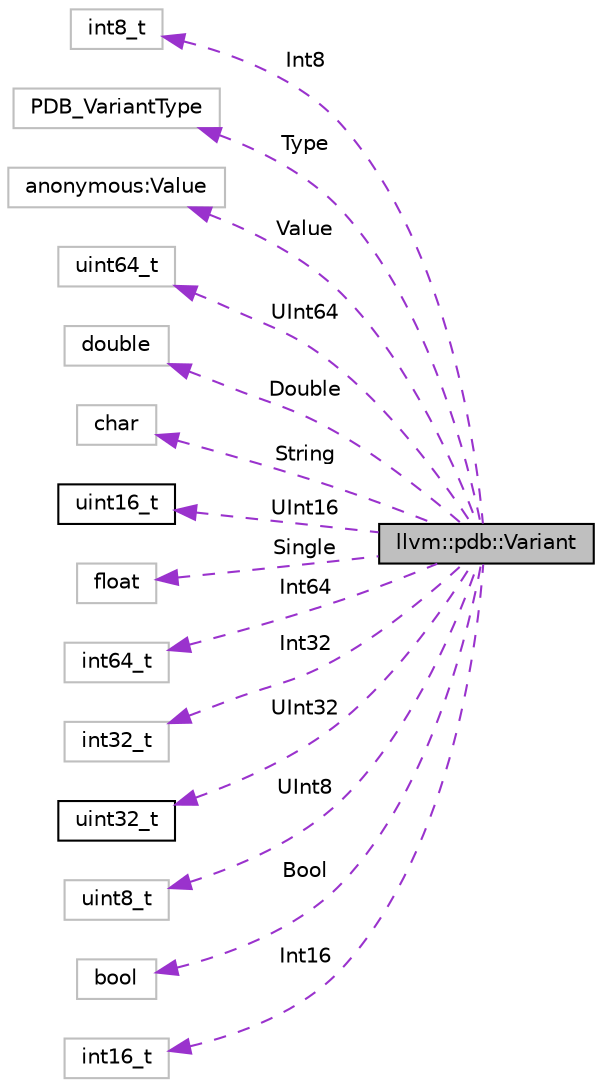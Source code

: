 digraph "llvm::pdb::Variant"
{
 // LATEX_PDF_SIZE
  bgcolor="transparent";
  edge [fontname="Helvetica",fontsize="10",labelfontname="Helvetica",labelfontsize="10"];
  node [fontname="Helvetica",fontsize="10",shape=record];
  rankdir="LR";
  Node1 [label="llvm::pdb::Variant",height=0.2,width=0.4,color="black", fillcolor="grey75", style="filled", fontcolor="black",tooltip=" "];
  Node2 -> Node1 [dir="back",color="darkorchid3",fontsize="10",style="dashed",label=" Int8" ,fontname="Helvetica"];
  Node2 [label="int8_t",height=0.2,width=0.4,color="grey75",tooltip=" "];
  Node3 -> Node1 [dir="back",color="darkorchid3",fontsize="10",style="dashed",label=" Type" ,fontname="Helvetica"];
  Node3 [label="PDB_VariantType",height=0.2,width=0.4,color="grey75",tooltip=" "];
  Node4 -> Node1 [dir="back",color="darkorchid3",fontsize="10",style="dashed",label=" Value" ,fontname="Helvetica"];
  Node4 [label="anonymous:Value",height=0.2,width=0.4,color="grey75",tooltip=" "];
  Node5 -> Node1 [dir="back",color="darkorchid3",fontsize="10",style="dashed",label=" UInt64" ,fontname="Helvetica"];
  Node5 [label="uint64_t",height=0.2,width=0.4,color="grey75",tooltip=" "];
  Node6 -> Node1 [dir="back",color="darkorchid3",fontsize="10",style="dashed",label=" Double" ,fontname="Helvetica"];
  Node6 [label="double",height=0.2,width=0.4,color="grey75",tooltip=" "];
  Node7 -> Node1 [dir="back",color="darkorchid3",fontsize="10",style="dashed",label=" String" ,fontname="Helvetica"];
  Node7 [label="char",height=0.2,width=0.4,color="grey75",tooltip=" "];
  Node8 -> Node1 [dir="back",color="darkorchid3",fontsize="10",style="dashed",label=" UInt16" ,fontname="Helvetica"];
  Node8 [label="uint16_t",height=0.2,width=0.4,color="black",URL="$classuint16__t.html",tooltip=" "];
  Node9 -> Node1 [dir="back",color="darkorchid3",fontsize="10",style="dashed",label=" Single" ,fontname="Helvetica"];
  Node9 [label="float",height=0.2,width=0.4,color="grey75",tooltip=" "];
  Node10 -> Node1 [dir="back",color="darkorchid3",fontsize="10",style="dashed",label=" Int64" ,fontname="Helvetica"];
  Node10 [label="int64_t",height=0.2,width=0.4,color="grey75",tooltip=" "];
  Node11 -> Node1 [dir="back",color="darkorchid3",fontsize="10",style="dashed",label=" Int32" ,fontname="Helvetica"];
  Node11 [label="int32_t",height=0.2,width=0.4,color="grey75",tooltip=" "];
  Node12 -> Node1 [dir="back",color="darkorchid3",fontsize="10",style="dashed",label=" UInt32" ,fontname="Helvetica"];
  Node12 [label="uint32_t",height=0.2,width=0.4,color="black",URL="$classuint32__t.html",tooltip=" "];
  Node13 -> Node1 [dir="back",color="darkorchid3",fontsize="10",style="dashed",label=" UInt8" ,fontname="Helvetica"];
  Node13 [label="uint8_t",height=0.2,width=0.4,color="grey75",tooltip=" "];
  Node14 -> Node1 [dir="back",color="darkorchid3",fontsize="10",style="dashed",label=" Bool" ,fontname="Helvetica"];
  Node14 [label="bool",height=0.2,width=0.4,color="grey75",tooltip=" "];
  Node15 -> Node1 [dir="back",color="darkorchid3",fontsize="10",style="dashed",label=" Int16" ,fontname="Helvetica"];
  Node15 [label="int16_t",height=0.2,width=0.4,color="grey75",tooltip=" "];
}
